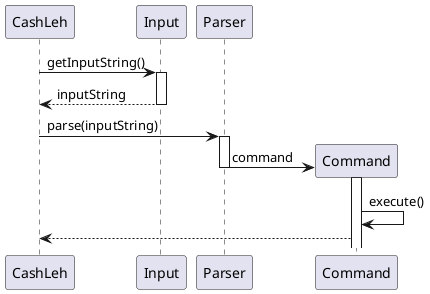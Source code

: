 @startuml
'https://plantuml.com/sequence-diagram

CashLeh -> Input: getInputString()
activate Input
Input --> CashLeh: inputString
deactivate Input

CashLeh -> Parser: parse(inputString)
activate Parser

create Command
Parser -> Command: command
activate Command
deactivate Parser
Command -> Command: execute()

Command --> CashLeh:
deactivate Parser

@enduml